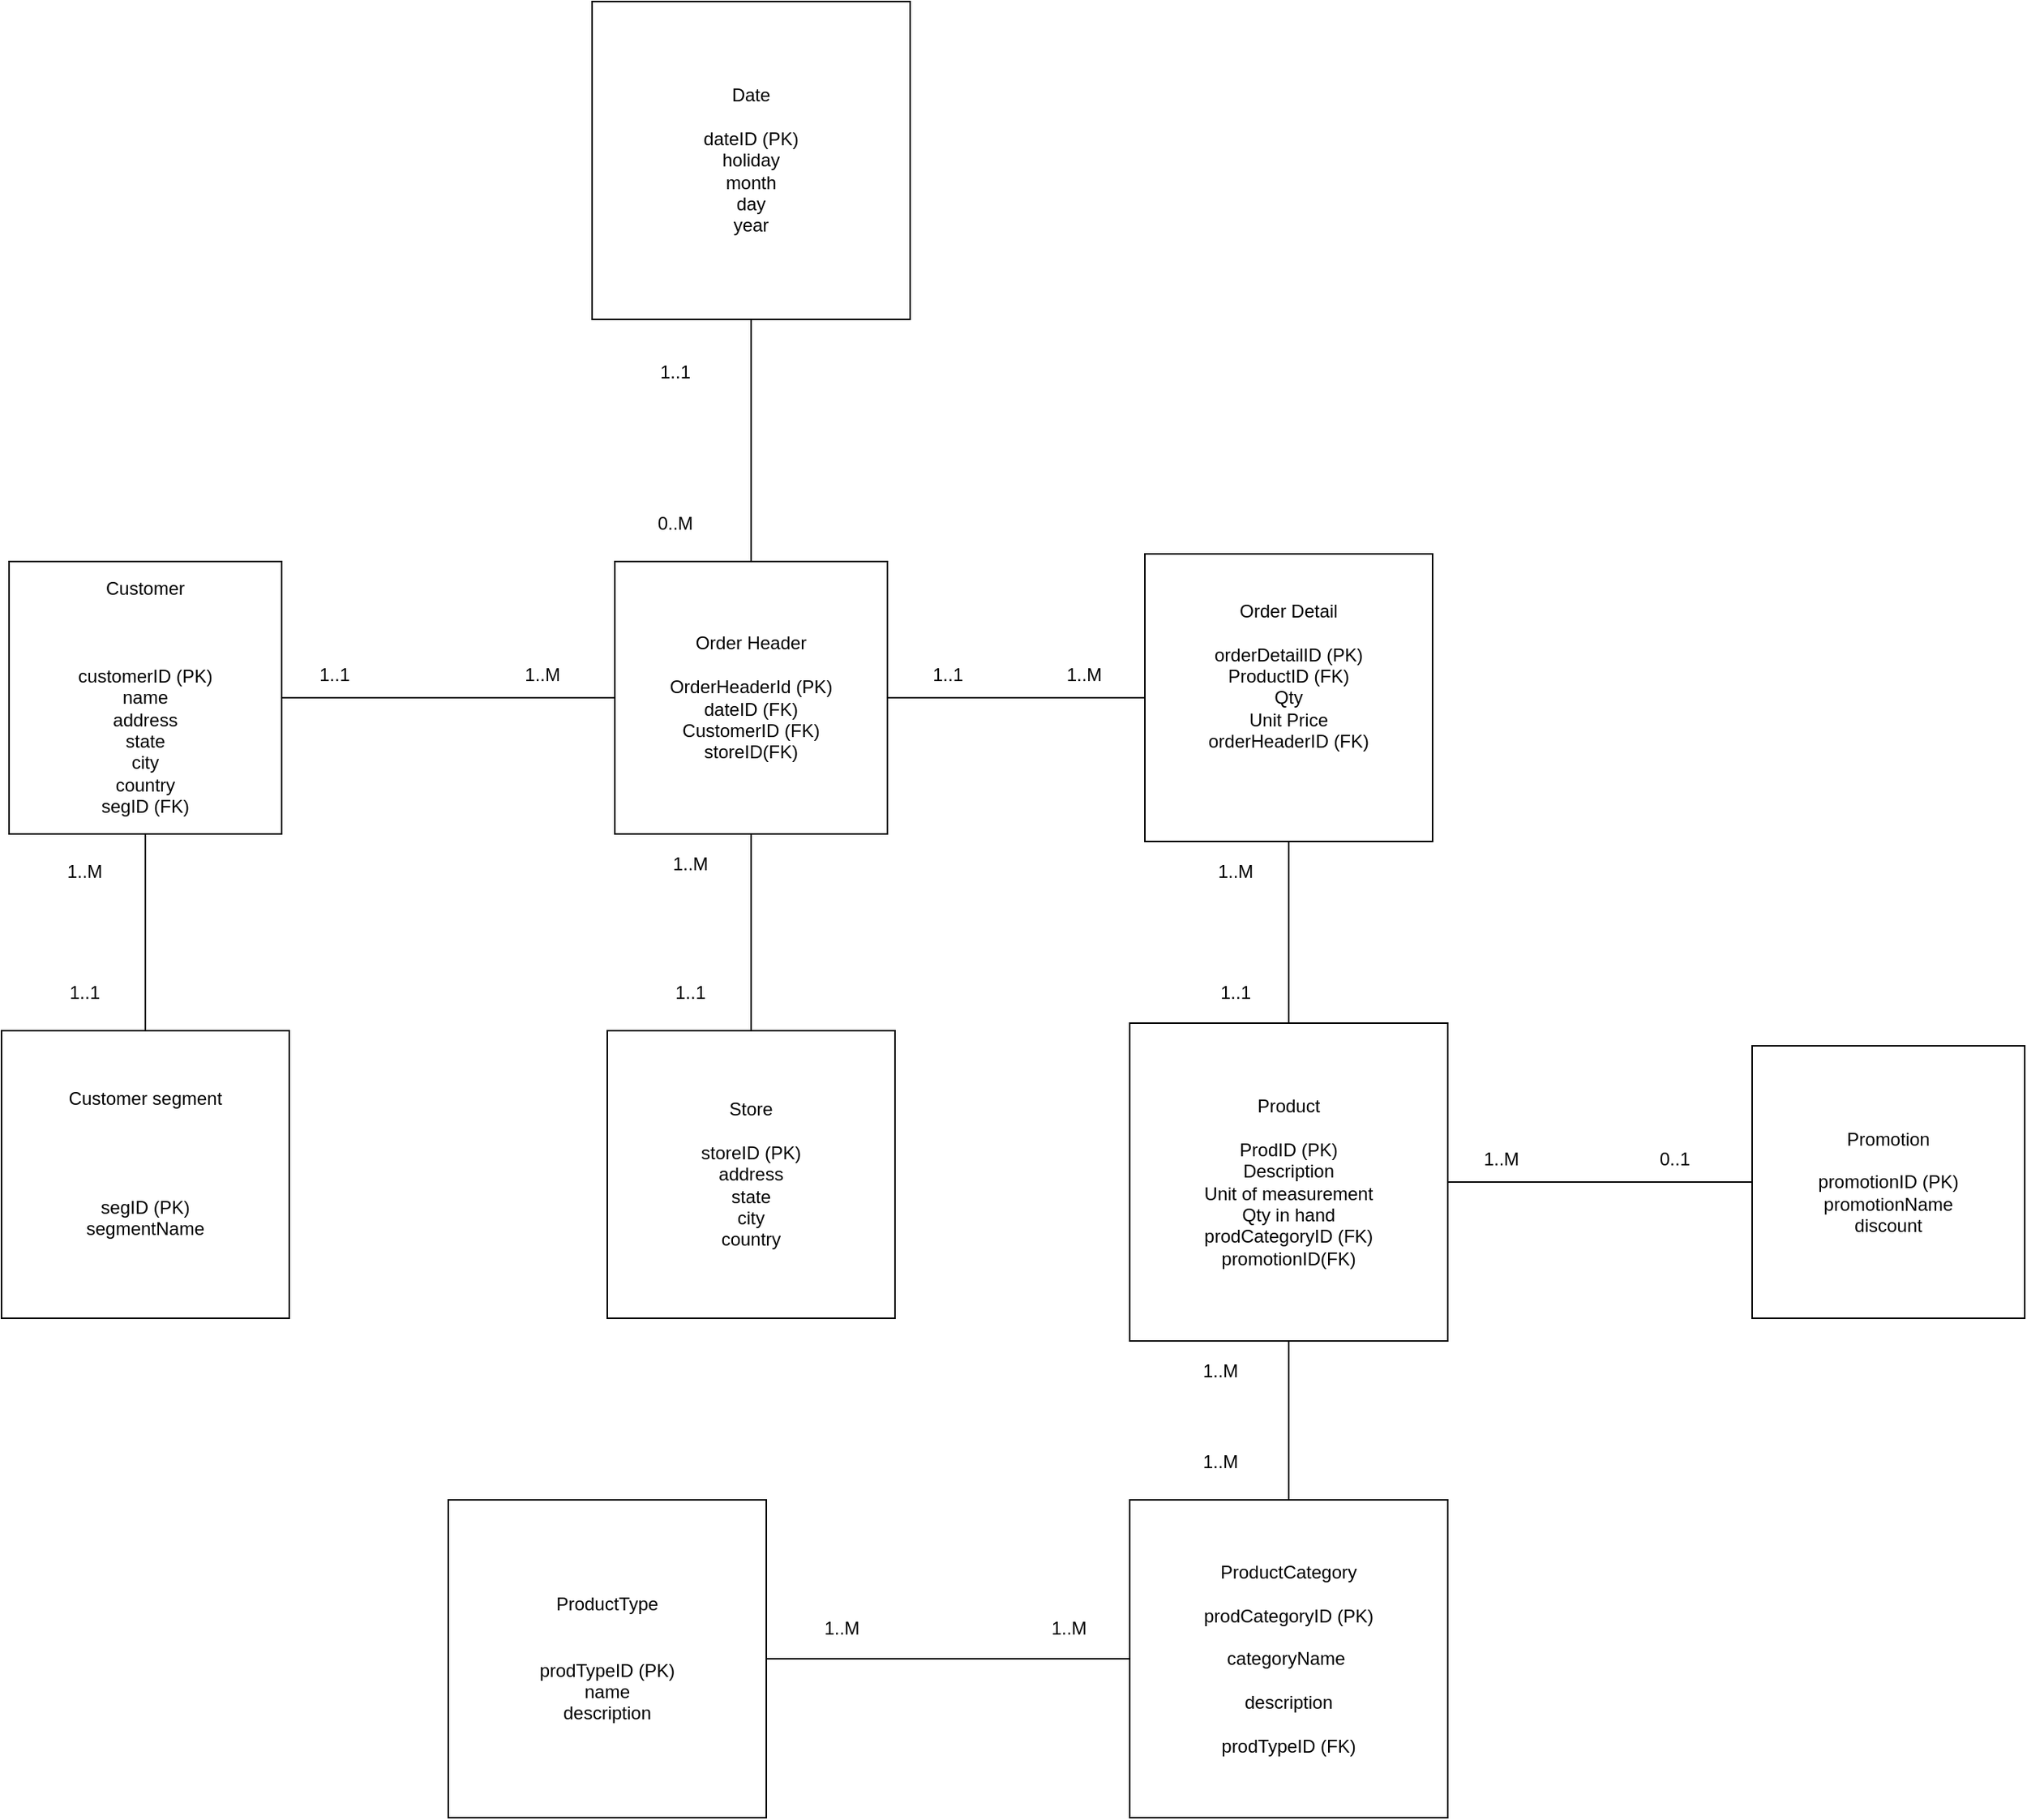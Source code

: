 <mxfile version="20.6.0" type="device"><diagram id="a6OvSCqIUYXwESej4bjX" name="Page-1"><mxGraphModel dx="946" dy="1641" grid="1" gridSize="10" guides="1" tooltips="1" connect="1" arrows="1" fold="1" page="1" pageScale="1" pageWidth="827" pageHeight="1169" math="0" shadow="0"><root><mxCell id="0"/><mxCell id="1" parent="0"/><mxCell id="Uip18_R9JRQDJqpdWCyr-1" value="Customer&lt;br&gt;&lt;br&gt;&lt;br&gt;&lt;br&gt;customerID (PK)&lt;br&gt;name&lt;br&gt;address&lt;br&gt;state&lt;br&gt;city&lt;br&gt;country&lt;br&gt;segID (FK)" style="whiteSpace=wrap;html=1;aspect=fixed;" parent="1" vertex="1"><mxGeometry x="90" y="70" width="180" height="180" as="geometry"/></mxCell><mxCell id="Uip18_R9JRQDJqpdWCyr-2" value="Customer segment&lt;br&gt;&lt;br&gt;&lt;br&gt;&lt;br&gt;&lt;br&gt;segID (PK)&lt;br&gt;segmentName&lt;br&gt;&lt;br&gt;" style="whiteSpace=wrap;html=1;aspect=fixed;" parent="1" vertex="1"><mxGeometry x="85" y="380" width="190" height="190" as="geometry"/></mxCell><mxCell id="Uip18_R9JRQDJqpdWCyr-4" value="" style="endArrow=none;html=1;rounded=0;exitX=0.5;exitY=0;exitDx=0;exitDy=0;entryX=0.5;entryY=1;entryDx=0;entryDy=0;" parent="1" source="Uip18_R9JRQDJqpdWCyr-2" target="Uip18_R9JRQDJqpdWCyr-1" edge="1"><mxGeometry width="50" height="50" relative="1" as="geometry"><mxPoint x="390" y="400" as="sourcePoint"/><mxPoint x="440" y="350" as="targetPoint"/></mxGeometry></mxCell><mxCell id="Uip18_R9JRQDJqpdWCyr-8" value="1..1" style="text;html=1;strokeColor=none;fillColor=none;align=center;verticalAlign=middle;whiteSpace=wrap;rounded=0;" parent="1" vertex="1"><mxGeometry x="110" y="340" width="60" height="30" as="geometry"/></mxCell><mxCell id="Uip18_R9JRQDJqpdWCyr-9" value="1..M" style="text;html=1;strokeColor=none;fillColor=none;align=center;verticalAlign=middle;whiteSpace=wrap;rounded=0;" parent="1" vertex="1"><mxGeometry x="110" y="260" width="60" height="30" as="geometry"/></mxCell><mxCell id="Uip18_R9JRQDJqpdWCyr-11" value="Order Header&lt;br&gt;&lt;br&gt;OrderHeaderId (PK)&lt;br&gt;dateID (FK)&lt;br&gt;CustomerID (FK)&lt;br&gt;storeID(FK)" style="whiteSpace=wrap;html=1;aspect=fixed;" parent="1" vertex="1"><mxGeometry x="490" y="70" width="180" height="180" as="geometry"/></mxCell><mxCell id="Uip18_R9JRQDJqpdWCyr-12" value="" style="endArrow=none;html=1;rounded=0;exitX=1;exitY=0.5;exitDx=0;exitDy=0;entryX=0;entryY=0.5;entryDx=0;entryDy=0;" parent="1" source="Uip18_R9JRQDJqpdWCyr-1" target="Uip18_R9JRQDJqpdWCyr-11" edge="1"><mxGeometry width="50" height="50" relative="1" as="geometry"><mxPoint x="330" y="250" as="sourcePoint"/><mxPoint x="440" y="320" as="targetPoint"/></mxGeometry></mxCell><mxCell id="Uip18_R9JRQDJqpdWCyr-13" value="1..M&lt;span style=&quot;white-space: pre;&quot;&gt;&#9;&lt;/span&gt;" style="text;html=1;strokeColor=none;fillColor=none;align=center;verticalAlign=middle;whiteSpace=wrap;rounded=0;" parent="1" vertex="1"><mxGeometry x="414" y="130" width="60" height="30" as="geometry"/></mxCell><mxCell id="Uip18_R9JRQDJqpdWCyr-14" value="1..1" style="text;html=1;strokeColor=none;fillColor=none;align=center;verticalAlign=middle;whiteSpace=wrap;rounded=0;" parent="1" vertex="1"><mxGeometry x="275" y="130" width="60" height="30" as="geometry"/></mxCell><mxCell id="Uip18_R9JRQDJqpdWCyr-15" value="Order Detail&lt;br&gt;&lt;br&gt;orderDetailID (PK)&lt;br&gt;ProductID (FK)&lt;br&gt;Qty&lt;br&gt;Unit Price&lt;br&gt;orderHeaderID (FK)&lt;br&gt;&lt;br&gt;&lt;br&gt;" style="whiteSpace=wrap;html=1;aspect=fixed;" parent="1" vertex="1"><mxGeometry x="840" y="65" width="190" height="190" as="geometry"/></mxCell><mxCell id="Uip18_R9JRQDJqpdWCyr-17" value="" style="endArrow=none;html=1;rounded=0;exitX=1;exitY=0.5;exitDx=0;exitDy=0;entryX=0;entryY=0.5;entryDx=0;entryDy=0;" parent="1" source="Uip18_R9JRQDJqpdWCyr-11" target="Uip18_R9JRQDJqpdWCyr-15" edge="1"><mxGeometry width="50" height="50" relative="1" as="geometry"><mxPoint x="750" y="185" as="sourcePoint"/><mxPoint x="800" y="135" as="targetPoint"/></mxGeometry></mxCell><mxCell id="Uip18_R9JRQDJqpdWCyr-18" value="1..M" style="text;html=1;strokeColor=none;fillColor=none;align=center;verticalAlign=middle;whiteSpace=wrap;rounded=0;" parent="1" vertex="1"><mxGeometry x="770" y="130" width="60" height="30" as="geometry"/></mxCell><mxCell id="Uip18_R9JRQDJqpdWCyr-19" value="1..1" style="text;html=1;strokeColor=none;fillColor=none;align=center;verticalAlign=middle;whiteSpace=wrap;rounded=0;" parent="1" vertex="1"><mxGeometry x="680" y="130" width="60" height="30" as="geometry"/></mxCell><mxCell id="Uip18_R9JRQDJqpdWCyr-20" value="ProductType&lt;br&gt;&lt;br&gt;&lt;br&gt;prodTypeID (PK)&lt;br&gt;name&lt;br&gt;description" style="whiteSpace=wrap;html=1;aspect=fixed;" parent="1" vertex="1"><mxGeometry x="380" y="690" width="210" height="210" as="geometry"/></mxCell><mxCell id="Uip18_R9JRQDJqpdWCyr-21" value="Product&lt;br&gt;&lt;br&gt;ProdID (PK)&lt;br&gt;Description&lt;br&gt;Unit of measurement&lt;br&gt;Qty in hand&lt;br&gt;prodCategoryID (FK)&lt;br&gt;promotionID(FK)&lt;br&gt;" style="whiteSpace=wrap;html=1;aspect=fixed;" parent="1" vertex="1"><mxGeometry x="830" y="375" width="210" height="210" as="geometry"/></mxCell><mxCell id="Uip18_R9JRQDJqpdWCyr-22" value="" style="endArrow=none;html=1;rounded=0;exitX=0.5;exitY=0;exitDx=0;exitDy=0;entryX=0.5;entryY=1;entryDx=0;entryDy=0;" parent="1" source="Uip18_R9JRQDJqpdWCyr-21" target="Uip18_R9JRQDJqpdWCyr-15" edge="1"><mxGeometry width="50" height="50" relative="1" as="geometry"><mxPoint x="580" y="400" as="sourcePoint"/><mxPoint x="550" y="340" as="targetPoint"/></mxGeometry></mxCell><mxCell id="Uip18_R9JRQDJqpdWCyr-23" value="1..1" style="text;html=1;strokeColor=none;fillColor=none;align=center;verticalAlign=middle;whiteSpace=wrap;rounded=0;" parent="1" vertex="1"><mxGeometry x="870" y="340" width="60" height="30" as="geometry"/></mxCell><mxCell id="Uip18_R9JRQDJqpdWCyr-24" value="1..M" style="text;html=1;strokeColor=none;fillColor=none;align=center;verticalAlign=middle;whiteSpace=wrap;rounded=0;" parent="1" vertex="1"><mxGeometry x="870" y="260" width="60" height="30" as="geometry"/></mxCell><mxCell id="Uip18_R9JRQDJqpdWCyr-25" value="ProductCategory&lt;br&gt;&lt;br&gt;prodCategoryID (PK)&lt;br&gt;&lt;br&gt;categoryName&amp;nbsp;&lt;br&gt;&lt;br&gt;description&lt;br&gt;&lt;br&gt;prodTypeID (FK)" style="whiteSpace=wrap;html=1;aspect=fixed;" parent="1" vertex="1"><mxGeometry x="830" y="690" width="210" height="210" as="geometry"/></mxCell><mxCell id="Uip18_R9JRQDJqpdWCyr-26" value="" style="endArrow=none;html=1;rounded=0;exitX=0.5;exitY=0;exitDx=0;exitDy=0;entryX=0.5;entryY=1;entryDx=0;entryDy=0;" parent="1" source="Uip18_R9JRQDJqpdWCyr-25" target="Uip18_R9JRQDJqpdWCyr-21" edge="1"><mxGeometry width="50" height="50" relative="1" as="geometry"><mxPoint x="500" y="660" as="sourcePoint"/><mxPoint x="550" y="610" as="targetPoint"/></mxGeometry></mxCell><mxCell id="Uip18_R9JRQDJqpdWCyr-27" value="1..M" style="text;html=1;strokeColor=none;fillColor=none;align=center;verticalAlign=middle;whiteSpace=wrap;rounded=0;" parent="1" vertex="1"><mxGeometry x="860" y="650" width="60" height="30" as="geometry"/></mxCell><mxCell id="Uip18_R9JRQDJqpdWCyr-28" value="1..M" style="text;html=1;strokeColor=none;fillColor=none;align=center;verticalAlign=middle;whiteSpace=wrap;rounded=0;" parent="1" vertex="1"><mxGeometry x="860" y="590" width="60" height="30" as="geometry"/></mxCell><mxCell id="Uip18_R9JRQDJqpdWCyr-29" value="" style="endArrow=none;html=1;rounded=0;exitX=1;exitY=0.5;exitDx=0;exitDy=0;entryX=0;entryY=0.5;entryDx=0;entryDy=0;" parent="1" source="Uip18_R9JRQDJqpdWCyr-20" target="Uip18_R9JRQDJqpdWCyr-25" edge="1"><mxGeometry width="50" height="50" relative="1" as="geometry"><mxPoint x="500" y="580" as="sourcePoint"/><mxPoint x="780" y="790" as="targetPoint"/></mxGeometry></mxCell><mxCell id="Uip18_R9JRQDJqpdWCyr-30" value="1..M" style="text;html=1;strokeColor=none;fillColor=none;align=center;verticalAlign=middle;whiteSpace=wrap;rounded=0;" parent="1" vertex="1"><mxGeometry x="610" y="760" width="60" height="30" as="geometry"/></mxCell><mxCell id="Uip18_R9JRQDJqpdWCyr-32" value="1..M" style="text;html=1;strokeColor=none;fillColor=none;align=center;verticalAlign=middle;whiteSpace=wrap;rounded=0;" parent="1" vertex="1"><mxGeometry x="760" y="760" width="60" height="30" as="geometry"/></mxCell><mxCell id="Uip18_R9JRQDJqpdWCyr-41" value="Store&lt;br&gt;&lt;br&gt;storeID (PK)&lt;br&gt;address&lt;br&gt;state&lt;br&gt;city&lt;br&gt;country" style="whiteSpace=wrap;html=1;aspect=fixed;" parent="1" vertex="1"><mxGeometry x="485" y="380" width="190" height="190" as="geometry"/></mxCell><mxCell id="Uip18_R9JRQDJqpdWCyr-47" value="Promotion&lt;br&gt;&lt;br&gt;promotionID (PK)&lt;br&gt;promotionName&lt;br&gt;discount&lt;br&gt;" style="whiteSpace=wrap;html=1;aspect=fixed;" parent="1" vertex="1"><mxGeometry x="1241" y="390" width="180" height="180" as="geometry"/></mxCell><mxCell id="Uip18_R9JRQDJqpdWCyr-48" value="" style="endArrow=none;html=1;rounded=0;exitX=1;exitY=0.5;exitDx=0;exitDy=0;entryX=0;entryY=0.5;entryDx=0;entryDy=0;" parent="1" source="Uip18_R9JRQDJqpdWCyr-21" target="Uip18_R9JRQDJqpdWCyr-47" edge="1"><mxGeometry width="50" height="50" relative="1" as="geometry"><mxPoint x="900" y="140" as="sourcePoint"/><mxPoint x="950" y="90" as="targetPoint"/></mxGeometry></mxCell><mxCell id="Uip18_R9JRQDJqpdWCyr-49" value="1..M" style="text;html=1;align=center;verticalAlign=middle;resizable=0;points=[];autosize=1;strokeColor=none;fillColor=none;" parent="1" vertex="1"><mxGeometry x="1050" y="450" width="50" height="30" as="geometry"/></mxCell><mxCell id="Uip18_R9JRQDJqpdWCyr-50" value="0..1" style="text;html=1;strokeColor=none;fillColor=none;align=center;verticalAlign=middle;whiteSpace=wrap;rounded=0;" parent="1" vertex="1"><mxGeometry x="1160" y="450" width="60" height="30" as="geometry"/></mxCell><mxCell id="Uip18_R9JRQDJqpdWCyr-51" value="" style="endArrow=none;html=1;rounded=0;exitX=0.5;exitY=0;exitDx=0;exitDy=0;entryX=0.5;entryY=1;entryDx=0;entryDy=0;" parent="1" source="Uip18_R9JRQDJqpdWCyr-41" target="Uip18_R9JRQDJqpdWCyr-11" edge="1"><mxGeometry width="50" height="50" relative="1" as="geometry"><mxPoint x="710" y="560" as="sourcePoint"/><mxPoint x="760" y="510" as="targetPoint"/></mxGeometry></mxCell><mxCell id="Uip18_R9JRQDJqpdWCyr-52" value="1..M" style="text;html=1;strokeColor=none;fillColor=none;align=center;verticalAlign=middle;whiteSpace=wrap;rounded=0;" parent="1" vertex="1"><mxGeometry x="510" y="255" width="60" height="30" as="geometry"/></mxCell><mxCell id="Uip18_R9JRQDJqpdWCyr-53" value="1..1" style="text;html=1;strokeColor=none;fillColor=none;align=center;verticalAlign=middle;whiteSpace=wrap;rounded=0;" parent="1" vertex="1"><mxGeometry x="510" y="340" width="60" height="30" as="geometry"/></mxCell><mxCell id="WnwzvXYpYuwo0thNe6RM-1" value="Date&lt;br&gt;&lt;br&gt;dateID (PK)&lt;br&gt;holiday&lt;br&gt;month&lt;br&gt;day&lt;br&gt;year" style="whiteSpace=wrap;html=1;aspect=fixed;" parent="1" vertex="1"><mxGeometry x="475" y="-300" width="210" height="210" as="geometry"/></mxCell><mxCell id="WnwzvXYpYuwo0thNe6RM-2" value="" style="endArrow=none;html=1;rounded=0;entryX=0.5;entryY=1;entryDx=0;entryDy=0;exitX=0.5;exitY=0;exitDx=0;exitDy=0;" parent="1" source="Uip18_R9JRQDJqpdWCyr-11" target="WnwzvXYpYuwo0thNe6RM-1" edge="1"><mxGeometry width="50" height="50" relative="1" as="geometry"><mxPoint x="720" y="50" as="sourcePoint"/><mxPoint x="770" as="targetPoint"/></mxGeometry></mxCell><mxCell id="WnwzvXYpYuwo0thNe6RM-3" value="1..1" style="text;html=1;strokeColor=none;fillColor=none;align=center;verticalAlign=middle;whiteSpace=wrap;rounded=0;" parent="1" vertex="1"><mxGeometry x="500" y="-70" width="60" height="30" as="geometry"/></mxCell><mxCell id="WnwzvXYpYuwo0thNe6RM-4" value="0..M" style="text;html=1;strokeColor=none;fillColor=none;align=center;verticalAlign=middle;whiteSpace=wrap;rounded=0;" parent="1" vertex="1"><mxGeometry x="500" y="30" width="60" height="30" as="geometry"/></mxCell></root></mxGraphModel></diagram></mxfile>